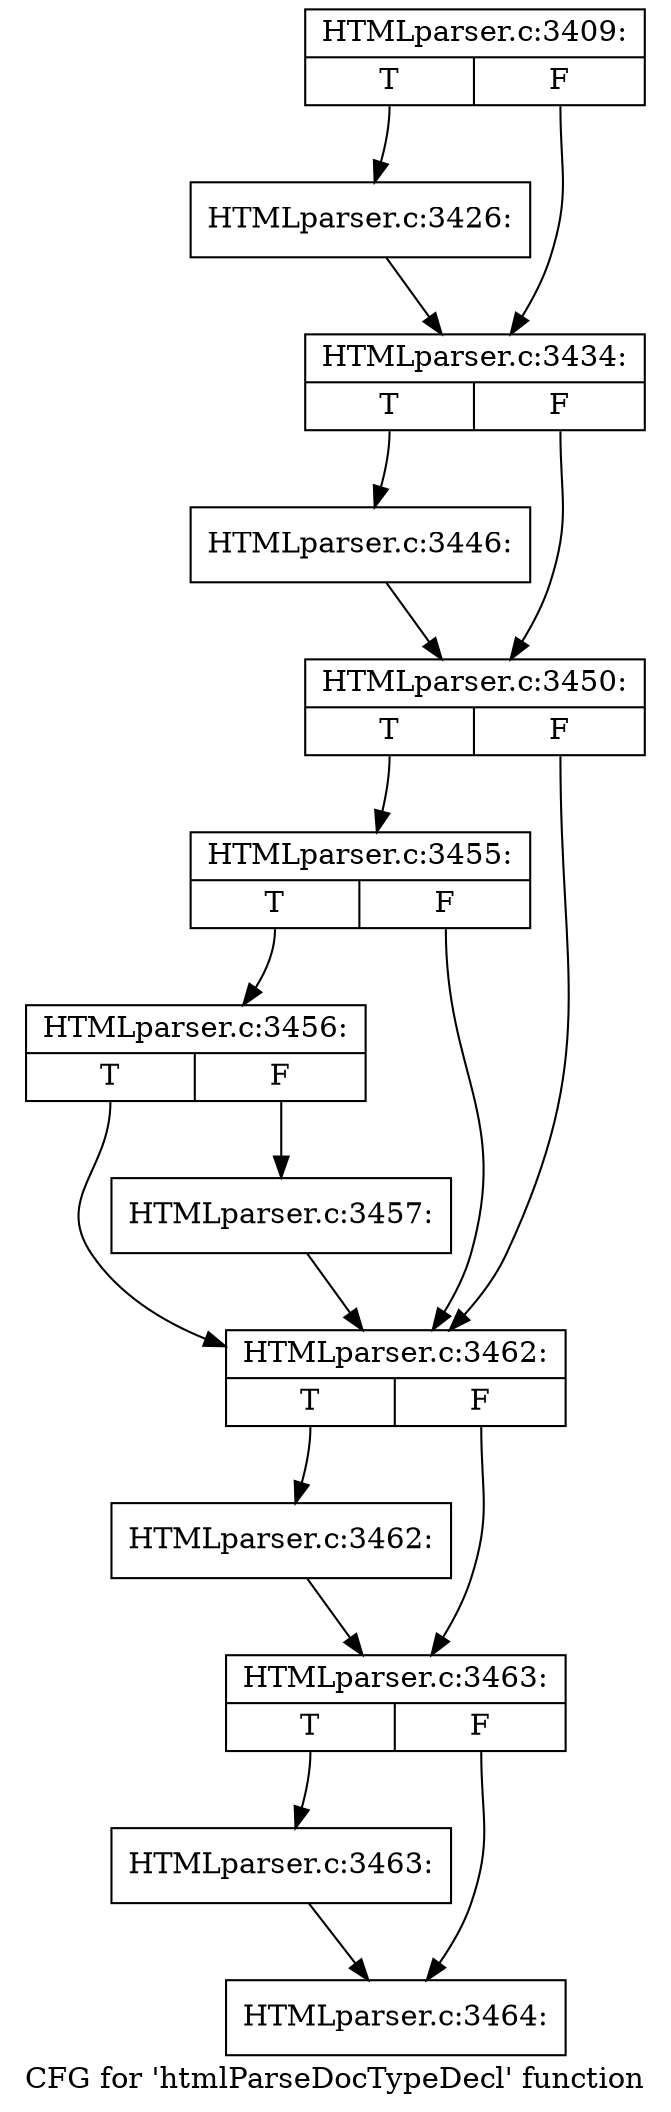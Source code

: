 digraph "CFG for 'htmlParseDocTypeDecl' function" {
	label="CFG for 'htmlParseDocTypeDecl' function";

	Node0x403ee50 [shape=record,label="{HTMLparser.c:3409:|{<s0>T|<s1>F}}"];
	Node0x403ee50:s0 -> Node0x3eccbf0;
	Node0x403ee50:s1 -> Node0x3eccc40;
	Node0x3eccbf0 [shape=record,label="{HTMLparser.c:3426:}"];
	Node0x3eccbf0 -> Node0x3eccc40;
	Node0x3eccc40 [shape=record,label="{HTMLparser.c:3434:|{<s0>T|<s1>F}}"];
	Node0x3eccc40:s0 -> Node0x3ecde70;
	Node0x3eccc40:s1 -> Node0x3ece300;
	Node0x3ecde70 [shape=record,label="{HTMLparser.c:3446:}"];
	Node0x3ecde70 -> Node0x3ece300;
	Node0x3ece300 [shape=record,label="{HTMLparser.c:3450:|{<s0>T|<s1>F}}"];
	Node0x3ece300:s0 -> Node0x3eced60;
	Node0x3ece300:s1 -> Node0x3ecec90;
	Node0x3eced60 [shape=record,label="{HTMLparser.c:3455:|{<s0>T|<s1>F}}"];
	Node0x3eced60:s0 -> Node0x3ecece0;
	Node0x3eced60:s1 -> Node0x3ecec90;
	Node0x3ecece0 [shape=record,label="{HTMLparser.c:3456:|{<s0>T|<s1>F}}"];
	Node0x3ecece0:s0 -> Node0x3ecec90;
	Node0x3ecece0:s1 -> Node0x3ecec40;
	Node0x3ecec40 [shape=record,label="{HTMLparser.c:3457:}"];
	Node0x3ecec40 -> Node0x3ecec90;
	Node0x3ecec90 [shape=record,label="{HTMLparser.c:3462:|{<s0>T|<s1>F}}"];
	Node0x3ecec90:s0 -> Node0x3ed00c0;
	Node0x3ecec90:s1 -> Node0x3ed0110;
	Node0x3ed00c0 [shape=record,label="{HTMLparser.c:3462:}"];
	Node0x3ed00c0 -> Node0x3ed0110;
	Node0x3ed0110 [shape=record,label="{HTMLparser.c:3463:|{<s0>T|<s1>F}}"];
	Node0x3ed0110:s0 -> Node0x3ed0600;
	Node0x3ed0110:s1 -> Node0x3ed0650;
	Node0x3ed0600 [shape=record,label="{HTMLparser.c:3463:}"];
	Node0x3ed0600 -> Node0x3ed0650;
	Node0x3ed0650 [shape=record,label="{HTMLparser.c:3464:}"];
}
